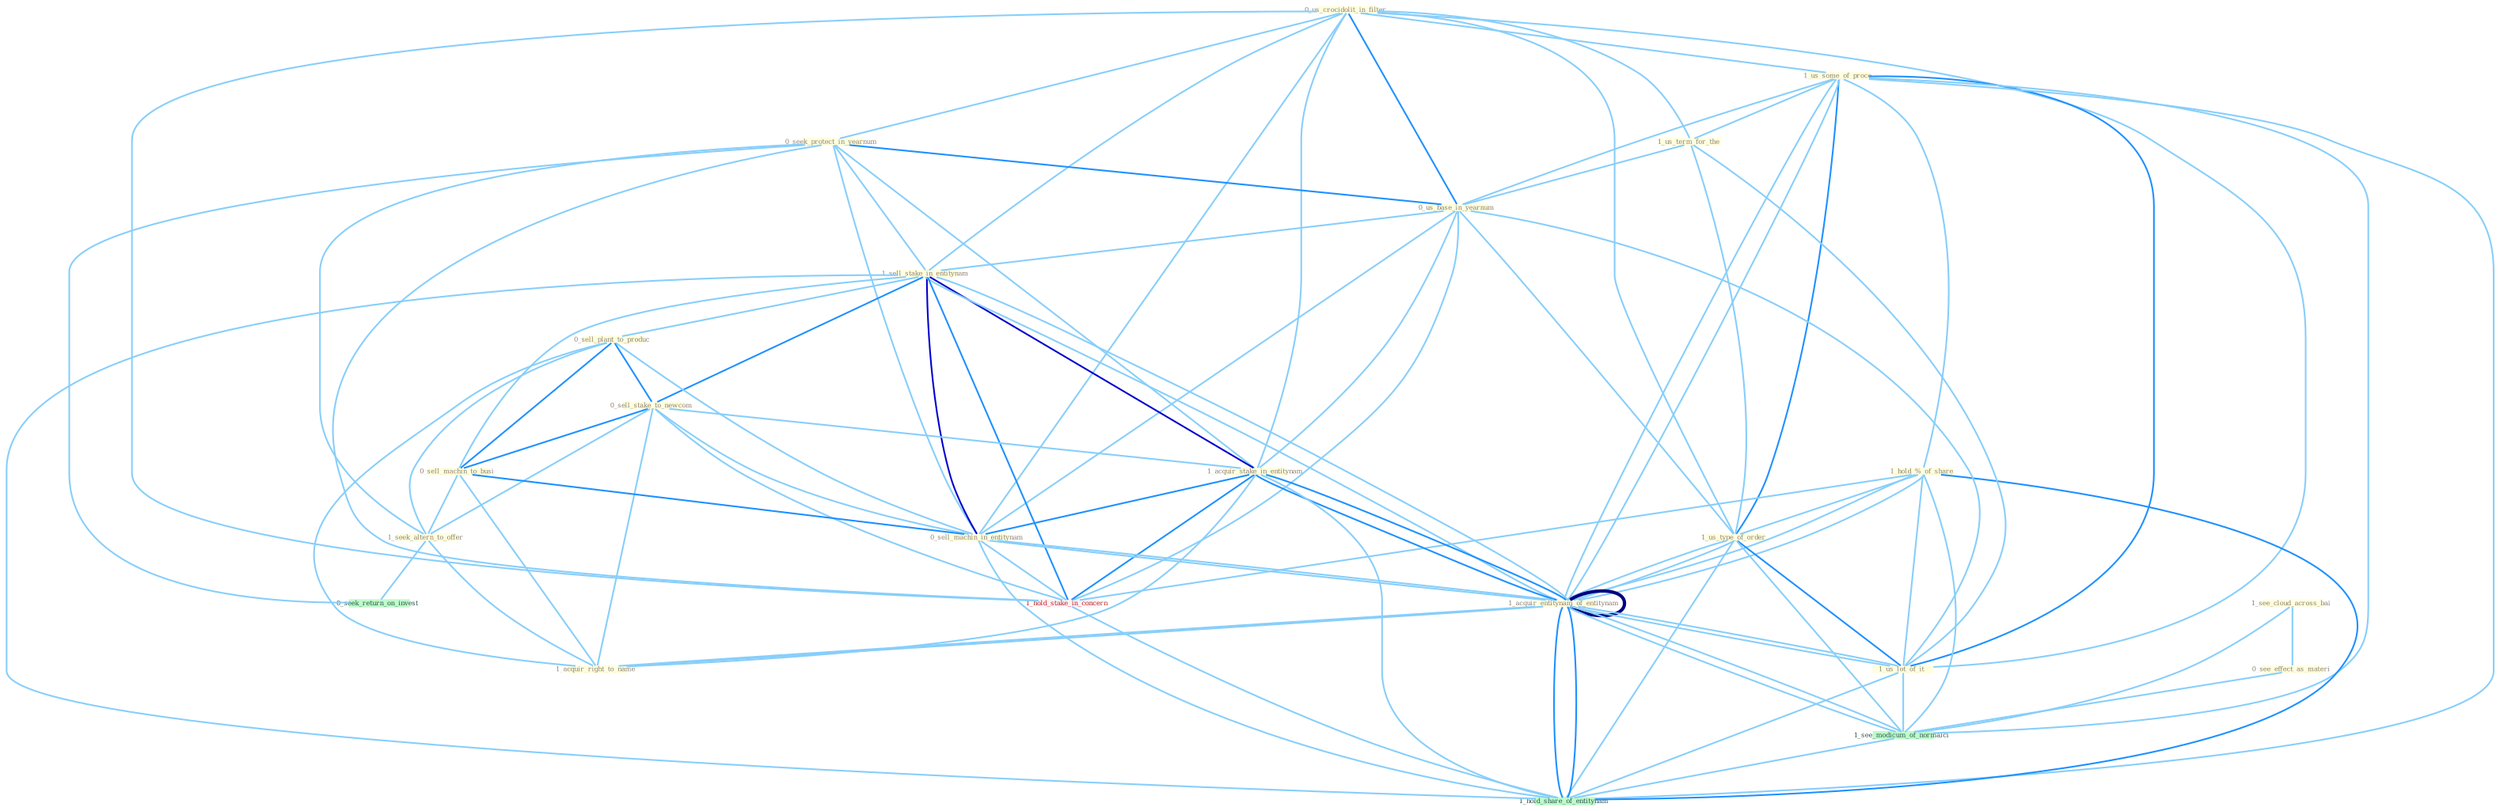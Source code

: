 Graph G{ 
    node
    [shape=polygon,style=filled,width=.5,height=.06,color="#BDFCC9",fixedsize=true,fontsize=4,
    fontcolor="#2f4f4f"];
    {node
    [color="#ffffe0", fontcolor="#8b7d6b"] "0_us_crocidolit_in_filter " "1_us_some_of_proce " "0_seek_protect_in_yearnum " "1_hold_%_of_share " "1_us_term_for_the " "0_us_base_in_yearnum " "1_sell_stake_in_entitynam " "1_see_cloud_across_bai " "0_sell_plant_to_produc " "0_sell_stake_to_newcom " "1_acquir_stake_in_entitynam " "0_sell_machin_to_busi " "0_sell_machin_in_entitynam " "1_us_type_of_order " "0_see_effect_as_materi " "1_seek_altern_to_offer " "1_acquir_entitynam_of_entitynam " "1_us_lot_of_it " "1_acquir_right_to_name "}
{node [color="#fff0f5", fontcolor="#b22222"] "1_hold_stake_in_concern "}
edge [color="#B0E2FF"];

	"0_us_crocidolit_in_filter " -- "1_us_some_of_proce " [w="1", color="#87cefa" ];
	"0_us_crocidolit_in_filter " -- "0_seek_protect_in_yearnum " [w="1", color="#87cefa" ];
	"0_us_crocidolit_in_filter " -- "1_us_term_for_the " [w="1", color="#87cefa" ];
	"0_us_crocidolit_in_filter " -- "0_us_base_in_yearnum " [w="2", color="#1e90ff" , len=0.8];
	"0_us_crocidolit_in_filter " -- "1_sell_stake_in_entitynam " [w="1", color="#87cefa" ];
	"0_us_crocidolit_in_filter " -- "1_acquir_stake_in_entitynam " [w="1", color="#87cefa" ];
	"0_us_crocidolit_in_filter " -- "0_sell_machin_in_entitynam " [w="1", color="#87cefa" ];
	"0_us_crocidolit_in_filter " -- "1_us_type_of_order " [w="1", color="#87cefa" ];
	"0_us_crocidolit_in_filter " -- "1_us_lot_of_it " [w="1", color="#87cefa" ];
	"0_us_crocidolit_in_filter " -- "1_hold_stake_in_concern " [w="1", color="#87cefa" ];
	"1_us_some_of_proce " -- "1_hold_%_of_share " [w="1", color="#87cefa" ];
	"1_us_some_of_proce " -- "1_us_term_for_the " [w="1", color="#87cefa" ];
	"1_us_some_of_proce " -- "0_us_base_in_yearnum " [w="1", color="#87cefa" ];
	"1_us_some_of_proce " -- "1_us_type_of_order " [w="2", color="#1e90ff" , len=0.8];
	"1_us_some_of_proce " -- "1_acquir_entitynam_of_entitynam " [w="1", color="#87cefa" ];
	"1_us_some_of_proce " -- "1_us_lot_of_it " [w="2", color="#1e90ff" , len=0.8];
	"1_us_some_of_proce " -- "1_see_modicum_of_normalci " [w="1", color="#87cefa" ];
	"1_us_some_of_proce " -- "1_acquir_entitynam_of_entitynam " [w="1", color="#87cefa" ];
	"1_us_some_of_proce " -- "1_hold_share_of_entitynam " [w="1", color="#87cefa" ];
	"0_seek_protect_in_yearnum " -- "0_us_base_in_yearnum " [w="2", color="#1e90ff" , len=0.8];
	"0_seek_protect_in_yearnum " -- "1_sell_stake_in_entitynam " [w="1", color="#87cefa" ];
	"0_seek_protect_in_yearnum " -- "1_acquir_stake_in_entitynam " [w="1", color="#87cefa" ];
	"0_seek_protect_in_yearnum " -- "0_sell_machin_in_entitynam " [w="1", color="#87cefa" ];
	"0_seek_protect_in_yearnum " -- "1_seek_altern_to_offer " [w="1", color="#87cefa" ];
	"0_seek_protect_in_yearnum " -- "1_hold_stake_in_concern " [w="1", color="#87cefa" ];
	"0_seek_protect_in_yearnum " -- "0_seek_return_on_invest " [w="1", color="#87cefa" ];
	"1_hold_%_of_share " -- "1_us_type_of_order " [w="1", color="#87cefa" ];
	"1_hold_%_of_share " -- "1_acquir_entitynam_of_entitynam " [w="1", color="#87cefa" ];
	"1_hold_%_of_share " -- "1_us_lot_of_it " [w="1", color="#87cefa" ];
	"1_hold_%_of_share " -- "1_hold_stake_in_concern " [w="1", color="#87cefa" ];
	"1_hold_%_of_share " -- "1_see_modicum_of_normalci " [w="1", color="#87cefa" ];
	"1_hold_%_of_share " -- "1_acquir_entitynam_of_entitynam " [w="1", color="#87cefa" ];
	"1_hold_%_of_share " -- "1_hold_share_of_entitynam " [w="2", color="#1e90ff" , len=0.8];
	"1_us_term_for_the " -- "0_us_base_in_yearnum " [w="1", color="#87cefa" ];
	"1_us_term_for_the " -- "1_us_type_of_order " [w="1", color="#87cefa" ];
	"1_us_term_for_the " -- "1_us_lot_of_it " [w="1", color="#87cefa" ];
	"0_us_base_in_yearnum " -- "1_sell_stake_in_entitynam " [w="1", color="#87cefa" ];
	"0_us_base_in_yearnum " -- "1_acquir_stake_in_entitynam " [w="1", color="#87cefa" ];
	"0_us_base_in_yearnum " -- "0_sell_machin_in_entitynam " [w="1", color="#87cefa" ];
	"0_us_base_in_yearnum " -- "1_us_type_of_order " [w="1", color="#87cefa" ];
	"0_us_base_in_yearnum " -- "1_us_lot_of_it " [w="1", color="#87cefa" ];
	"0_us_base_in_yearnum " -- "1_hold_stake_in_concern " [w="1", color="#87cefa" ];
	"1_sell_stake_in_entitynam " -- "0_sell_plant_to_produc " [w="1", color="#87cefa" ];
	"1_sell_stake_in_entitynam " -- "0_sell_stake_to_newcom " [w="2", color="#1e90ff" , len=0.8];
	"1_sell_stake_in_entitynam " -- "1_acquir_stake_in_entitynam " [w="3", color="#0000cd" , len=0.6];
	"1_sell_stake_in_entitynam " -- "0_sell_machin_to_busi " [w="1", color="#87cefa" ];
	"1_sell_stake_in_entitynam " -- "0_sell_machin_in_entitynam " [w="3", color="#0000cd" , len=0.6];
	"1_sell_stake_in_entitynam " -- "1_acquir_entitynam_of_entitynam " [w="1", color="#87cefa" ];
	"1_sell_stake_in_entitynam " -- "1_hold_stake_in_concern " [w="2", color="#1e90ff" , len=0.8];
	"1_sell_stake_in_entitynam " -- "1_acquir_entitynam_of_entitynam " [w="1", color="#87cefa" ];
	"1_sell_stake_in_entitynam " -- "1_hold_share_of_entitynam " [w="1", color="#87cefa" ];
	"1_see_cloud_across_bai " -- "0_see_effect_as_materi " [w="1", color="#87cefa" ];
	"1_see_cloud_across_bai " -- "1_see_modicum_of_normalci " [w="1", color="#87cefa" ];
	"0_sell_plant_to_produc " -- "0_sell_stake_to_newcom " [w="2", color="#1e90ff" , len=0.8];
	"0_sell_plant_to_produc " -- "0_sell_machin_to_busi " [w="2", color="#1e90ff" , len=0.8];
	"0_sell_plant_to_produc " -- "0_sell_machin_in_entitynam " [w="1", color="#87cefa" ];
	"0_sell_plant_to_produc " -- "1_seek_altern_to_offer " [w="1", color="#87cefa" ];
	"0_sell_plant_to_produc " -- "1_acquir_right_to_name " [w="1", color="#87cefa" ];
	"0_sell_stake_to_newcom " -- "1_acquir_stake_in_entitynam " [w="1", color="#87cefa" ];
	"0_sell_stake_to_newcom " -- "0_sell_machin_to_busi " [w="2", color="#1e90ff" , len=0.8];
	"0_sell_stake_to_newcom " -- "0_sell_machin_in_entitynam " [w="1", color="#87cefa" ];
	"0_sell_stake_to_newcom " -- "1_seek_altern_to_offer " [w="1", color="#87cefa" ];
	"0_sell_stake_to_newcom " -- "1_acquir_right_to_name " [w="1", color="#87cefa" ];
	"0_sell_stake_to_newcom " -- "1_hold_stake_in_concern " [w="1", color="#87cefa" ];
	"1_acquir_stake_in_entitynam " -- "0_sell_machin_in_entitynam " [w="2", color="#1e90ff" , len=0.8];
	"1_acquir_stake_in_entitynam " -- "1_acquir_entitynam_of_entitynam " [w="2", color="#1e90ff" , len=0.8];
	"1_acquir_stake_in_entitynam " -- "1_acquir_right_to_name " [w="1", color="#87cefa" ];
	"1_acquir_stake_in_entitynam " -- "1_hold_stake_in_concern " [w="2", color="#1e90ff" , len=0.8];
	"1_acquir_stake_in_entitynam " -- "1_acquir_entitynam_of_entitynam " [w="2", color="#1e90ff" , len=0.8];
	"1_acquir_stake_in_entitynam " -- "1_hold_share_of_entitynam " [w="1", color="#87cefa" ];
	"0_sell_machin_to_busi " -- "0_sell_machin_in_entitynam " [w="2", color="#1e90ff" , len=0.8];
	"0_sell_machin_to_busi " -- "1_seek_altern_to_offer " [w="1", color="#87cefa" ];
	"0_sell_machin_to_busi " -- "1_acquir_right_to_name " [w="1", color="#87cefa" ];
	"0_sell_machin_in_entitynam " -- "1_acquir_entitynam_of_entitynam " [w="1", color="#87cefa" ];
	"0_sell_machin_in_entitynam " -- "1_hold_stake_in_concern " [w="1", color="#87cefa" ];
	"0_sell_machin_in_entitynam " -- "1_acquir_entitynam_of_entitynam " [w="1", color="#87cefa" ];
	"0_sell_machin_in_entitynam " -- "1_hold_share_of_entitynam " [w="1", color="#87cefa" ];
	"1_us_type_of_order " -- "1_acquir_entitynam_of_entitynam " [w="1", color="#87cefa" ];
	"1_us_type_of_order " -- "1_us_lot_of_it " [w="2", color="#1e90ff" , len=0.8];
	"1_us_type_of_order " -- "1_see_modicum_of_normalci " [w="1", color="#87cefa" ];
	"1_us_type_of_order " -- "1_acquir_entitynam_of_entitynam " [w="1", color="#87cefa" ];
	"1_us_type_of_order " -- "1_hold_share_of_entitynam " [w="1", color="#87cefa" ];
	"0_see_effect_as_materi " -- "1_see_modicum_of_normalci " [w="1", color="#87cefa" ];
	"1_seek_altern_to_offer " -- "1_acquir_right_to_name " [w="1", color="#87cefa" ];
	"1_seek_altern_to_offer " -- "0_seek_return_on_invest " [w="1", color="#87cefa" ];
	"1_acquir_entitynam_of_entitynam " -- "1_us_lot_of_it " [w="1", color="#87cefa" ];
	"1_acquir_entitynam_of_entitynam " -- "1_acquir_right_to_name " [w="1", color="#87cefa" ];
	"1_acquir_entitynam_of_entitynam " -- "1_see_modicum_of_normalci " [w="1", color="#87cefa" ];
	"1_acquir_entitynam_of_entitynam " -- "1_acquir_entitynam_of_entitynam " [w="4", style=bold, color="#000080", len=0.4];
	"1_acquir_entitynam_of_entitynam " -- "1_hold_share_of_entitynam " [w="2", color="#1e90ff" , len=0.8];
	"1_us_lot_of_it " -- "1_see_modicum_of_normalci " [w="1", color="#87cefa" ];
	"1_us_lot_of_it " -- "1_acquir_entitynam_of_entitynam " [w="1", color="#87cefa" ];
	"1_us_lot_of_it " -- "1_hold_share_of_entitynam " [w="1", color="#87cefa" ];
	"1_acquir_right_to_name " -- "1_acquir_entitynam_of_entitynam " [w="1", color="#87cefa" ];
	"1_hold_stake_in_concern " -- "1_hold_share_of_entitynam " [w="1", color="#87cefa" ];
	"1_see_modicum_of_normalci " -- "1_acquir_entitynam_of_entitynam " [w="1", color="#87cefa" ];
	"1_see_modicum_of_normalci " -- "1_hold_share_of_entitynam " [w="1", color="#87cefa" ];
	"1_acquir_entitynam_of_entitynam " -- "1_hold_share_of_entitynam " [w="2", color="#1e90ff" , len=0.8];
}